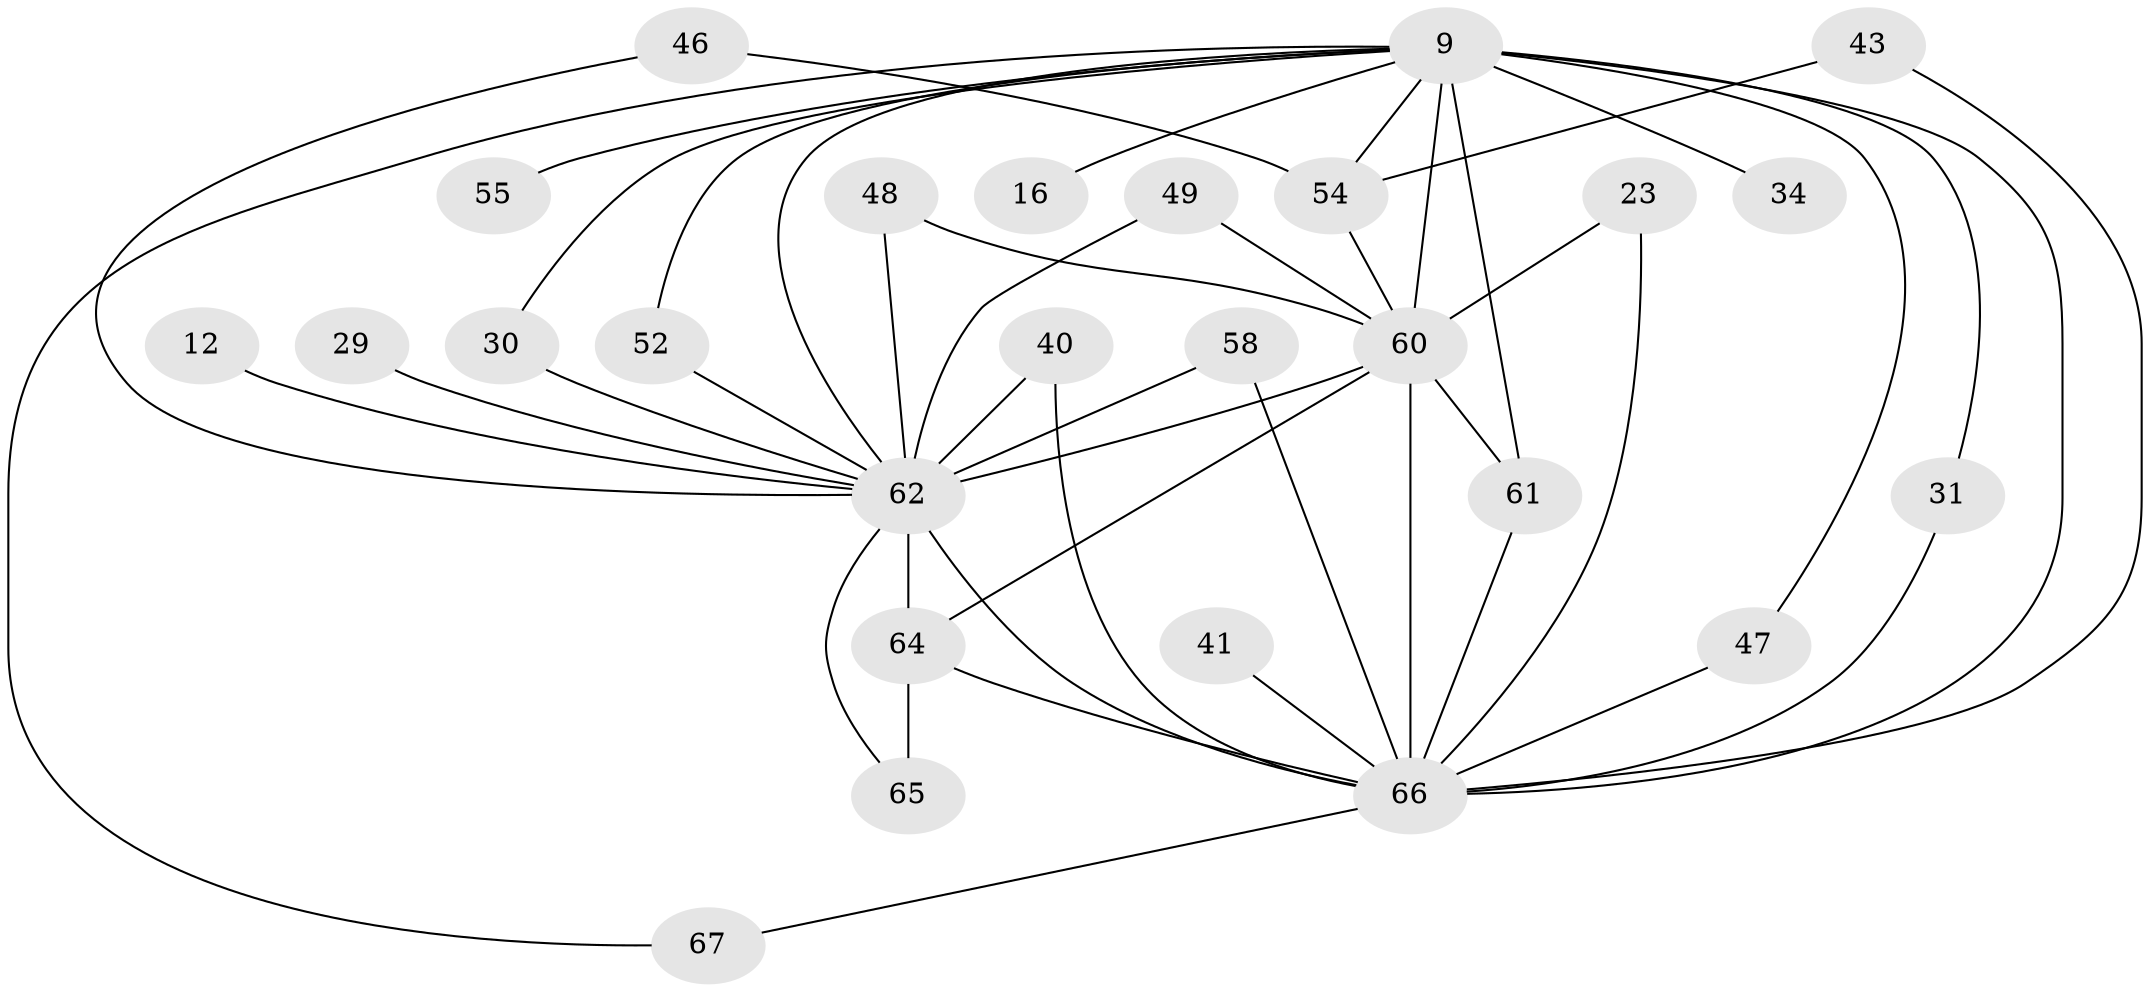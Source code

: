 // original degree distribution, {20: 0.014925373134328358, 12: 0.014925373134328358, 19: 0.029850746268656716, 15: 0.029850746268656716, 21: 0.014925373134328358, 16: 0.029850746268656716, 14: 0.014925373134328358, 5: 0.05970149253731343, 2: 0.5522388059701493, 6: 0.029850746268656716, 3: 0.16417910447761194, 4: 0.04477611940298507}
// Generated by graph-tools (version 1.1) at 2025/47/03/04/25 21:47:22]
// undirected, 26 vertices, 46 edges
graph export_dot {
graph [start="1"]
  node [color=gray90,style=filled];
  9 [super="+4+8"];
  12;
  16;
  23;
  29;
  30;
  31;
  34;
  40 [super="+35+27"];
  41 [super="+15"];
  43;
  46;
  47 [super="+26"];
  48;
  49;
  52;
  54 [super="+36+21+53"];
  55;
  58;
  60 [super="+13+56+10"];
  61 [super="+37+25"];
  62 [super="+51+6+28+44"];
  64 [super="+38+11+63+57+14"];
  65 [super="+32"];
  66 [super="+59+3"];
  67;
  9 -- 16 [weight=2];
  9 -- 31;
  9 -- 52;
  9 -- 55 [weight=2];
  9 -- 67;
  9 -- 30;
  9 -- 34 [weight=2];
  9 -- 47;
  9 -- 54 [weight=5];
  9 -- 61 [weight=3];
  9 -- 62 [weight=12];
  9 -- 60 [weight=8];
  9 -- 66 [weight=10];
  12 -- 62;
  23 -- 60;
  23 -- 66;
  29 -- 62 [weight=2];
  30 -- 62;
  31 -- 66;
  40 -- 62 [weight=3];
  40 -- 66;
  41 -- 66 [weight=3];
  43 -- 54;
  43 -- 66;
  46 -- 54;
  46 -- 62;
  47 -- 66 [weight=2];
  48 -- 62;
  48 -- 60;
  49 -- 62;
  49 -- 60;
  52 -- 62;
  54 -- 60;
  58 -- 62;
  58 -- 66;
  60 -- 62 [weight=7];
  60 -- 64 [weight=2];
  60 -- 66 [weight=6];
  60 -- 61;
  61 -- 66;
  62 -- 64 [weight=2];
  62 -- 65;
  62 -- 66 [weight=7];
  64 -- 65 [weight=2];
  64 -- 66 [weight=6];
  66 -- 67;
}
